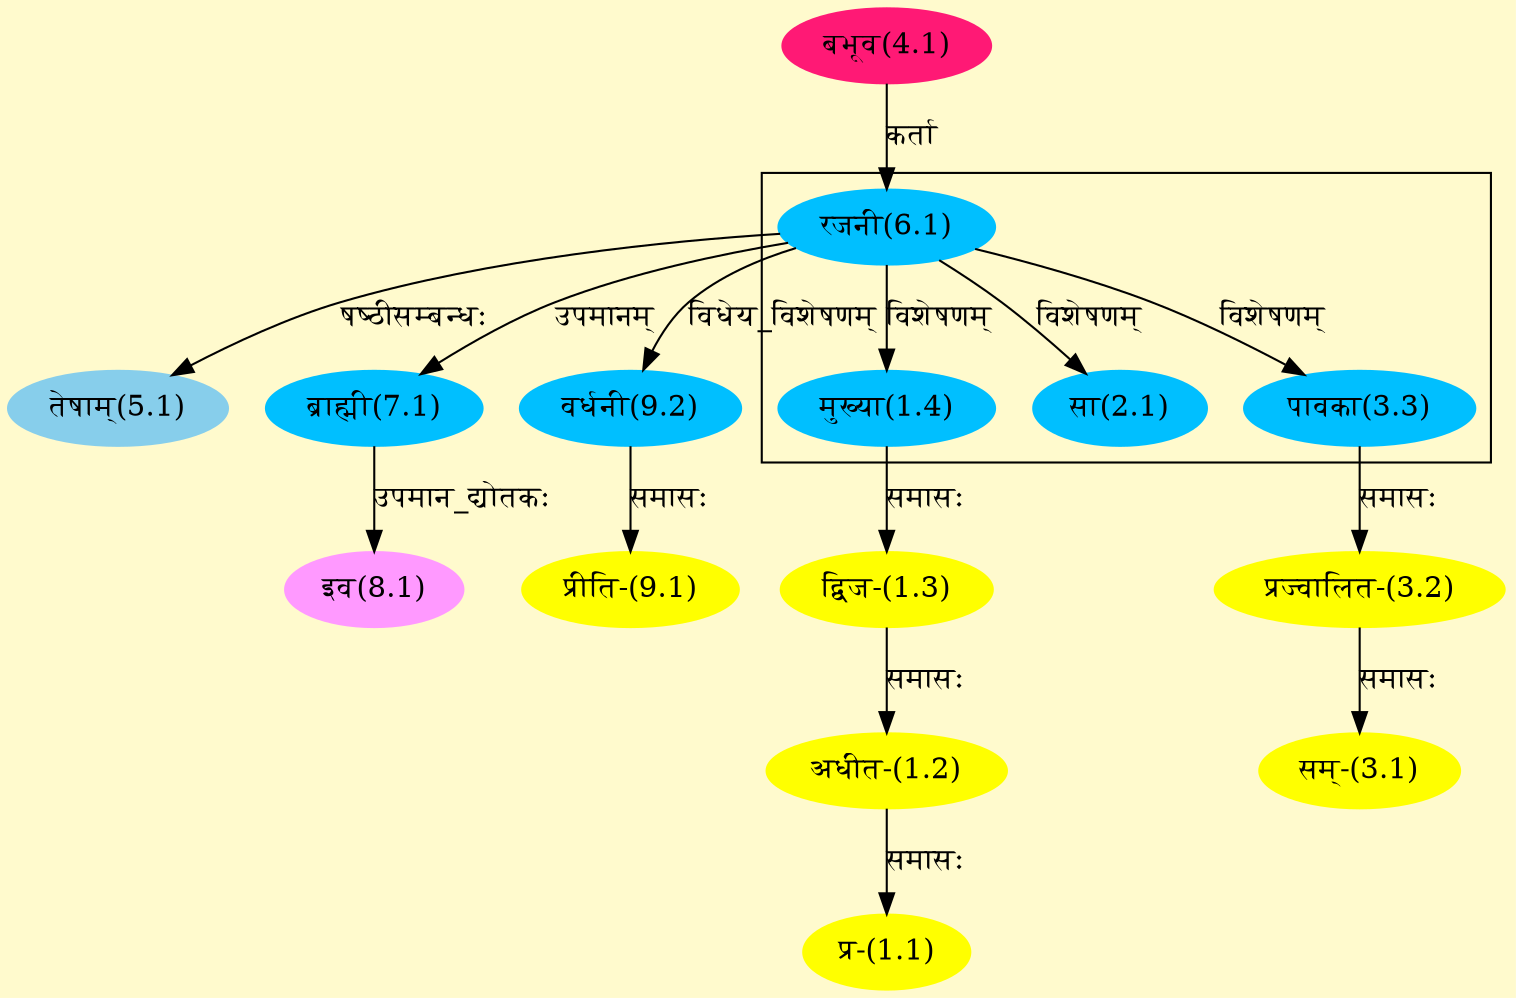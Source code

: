 digraph G{
rankdir=BT;
 compound=true;
 bgcolor="lemonchiffon1";

subgraph cluster_1{
Node1_4 [style=filled, color="#00BFFF" label = "मुख्या(1.4)"]
Node6_1 [style=filled, color="#00BFFF" label = "रजनी(6.1)"]
Node2_1 [style=filled, color="#00BFFF" label = "सा(2.1)"]
Node3_3 [style=filled, color="#00BFFF" label = "पावका(3.3)"]

}
Node1_1 [style=filled, color="#FFFF00" label = "प्र-(1.1)"]
Node1_2 [style=filled, color="#FFFF00" label = "अधीत-(1.2)"]
Node1_3 [style=filled, color="#FFFF00" label = "द्विज-(1.3)"]
Node1_4 [style=filled, color="#00BFFF" label = "मुख्या(1.4)"]
Node3_1 [style=filled, color="#FFFF00" label = "सम्-(3.1)"]
Node3_2 [style=filled, color="#FFFF00" label = "प्रज्वालित-(3.2)"]
Node3_3 [style=filled, color="#00BFFF" label = "पावका(3.3)"]
Node4_1 [style=filled, color="#FF1975" label = "बभूव(4.1)"]
Node6_1 [style=filled, color="#00BFFF" label = "रजनी(6.1)"]
Node5_1 [style=filled, color="#87CEEB" label = "तेषाम्(5.1)"]
Node7_1 [style=filled, color="#00BFFF" label = "ब्राह्मी(7.1)"]
Node8_1 [style=filled, color="#FF99FF" label = "इव(8.1)"]
Node9_1 [style=filled, color="#FFFF00" label = "प्रीति-(9.1)"]
Node9_2 [style=filled, color="#00BFFF" label = "वर्धनी(9.2)"]
/* Start of Relations section */

Node1_1 -> Node1_2 [  label="समासः"  dir="back" ]
Node1_2 -> Node1_3 [  label="समासः"  dir="back" ]
Node1_3 -> Node1_4 [  label="समासः"  dir="back" ]
Node1_4 -> Node6_1 [  label="विशेषणम्"  dir="back" ]
Node2_1 -> Node6_1 [  label="विशेषणम्"  dir="back" ]
Node3_1 -> Node3_2 [  label="समासः"  dir="back" ]
Node3_2 -> Node3_3 [  label="समासः"  dir="back" ]
Node3_3 -> Node6_1 [  label="विशेषणम्"  dir="back" ]
Node5_1 -> Node6_1 [  label="षष्ठीसम्बन्धः"  dir="back" ]
Node6_1 -> Node4_1 [  label="कर्ता"  dir="back" ]
Node7_1 -> Node6_1 [  label="उपमानम्"  dir="back" ]
Node8_1 -> Node7_1 [  label="उपमान_द्योतकः"  dir="back" ]
Node9_1 -> Node9_2 [  label="समासः"  dir="back" ]
Node9_2 -> Node6_1 [  label="विधेय_विशेषणम्"  dir="back" ]
}
